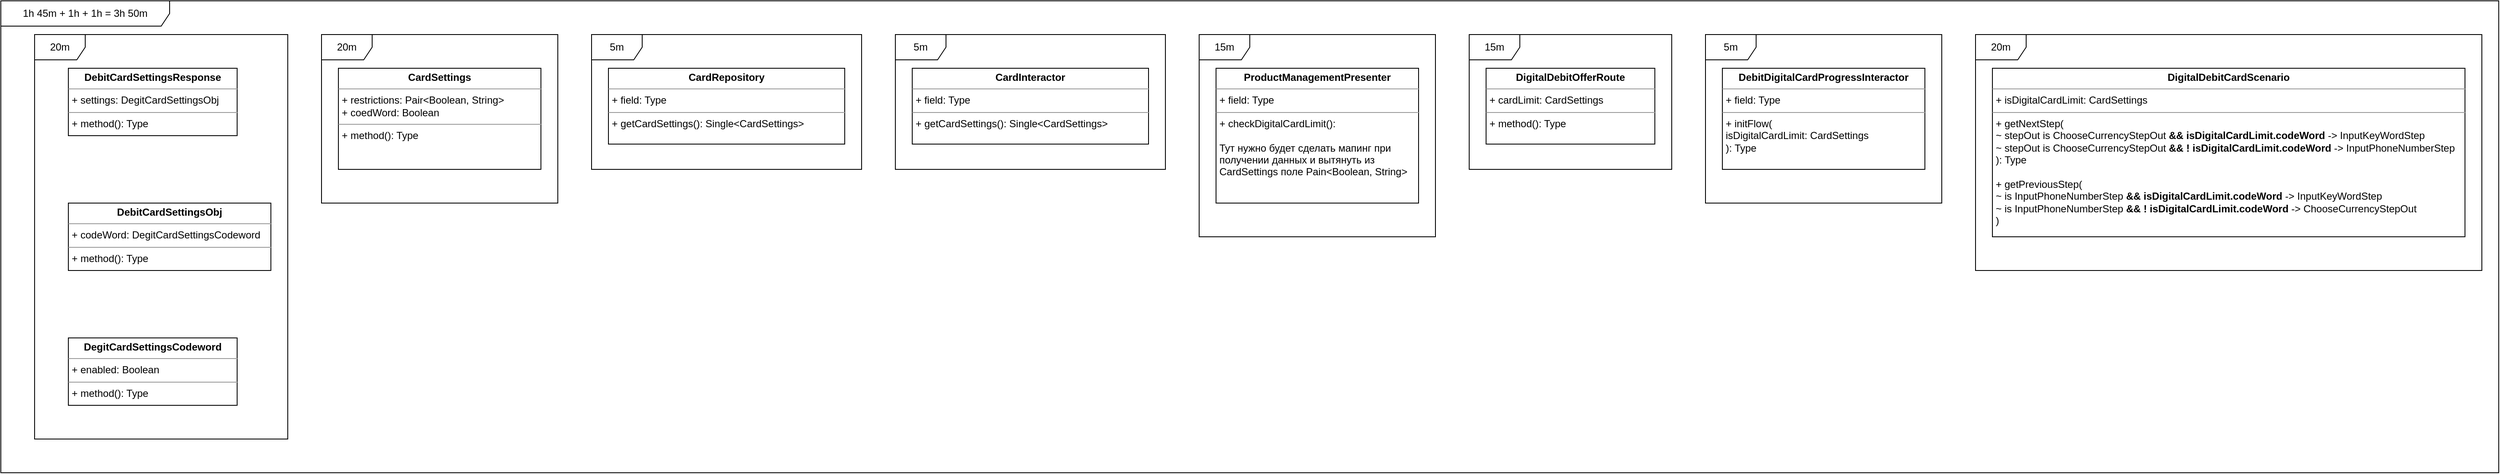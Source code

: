 <mxfile version="15.8.3" type="github">
  <diagram id="AHUYyGF5CXVSRj4vwZ1q" name="Page-1">
    <mxGraphModel dx="813" dy="441" grid="1" gridSize="10" guides="1" tooltips="1" connect="1" arrows="1" fold="1" page="1" pageScale="1" pageWidth="850" pageHeight="1100" math="0" shadow="0">
      <root>
        <mxCell id="0" />
        <mxCell id="1" parent="0" />
        <mxCell id="fhfVND5djg5tMZHREXdb-1" value="&lt;p style=&quot;margin: 0px ; margin-top: 4px ; text-align: center&quot;&gt;&lt;b&gt;DebitCardSettingsResponse&lt;/b&gt;&lt;/p&gt;&lt;hr size=&quot;1&quot;&gt;&lt;p style=&quot;margin: 0px ; margin-left: 4px&quot;&gt;+ settings: DegitCardSettingsObj&lt;/p&gt;&lt;hr size=&quot;1&quot;&gt;&lt;p style=&quot;margin: 0px ; margin-left: 4px&quot;&gt;+ method(): Type&lt;/p&gt;" style="verticalAlign=top;align=left;overflow=fill;fontSize=12;fontFamily=Helvetica;html=1;" vertex="1" parent="1">
          <mxGeometry x="80" y="160" width="200" height="80" as="geometry" />
        </mxCell>
        <mxCell id="fhfVND5djg5tMZHREXdb-2" value="&lt;p style=&quot;margin: 0px ; margin-top: 4px ; text-align: center&quot;&gt;&lt;b&gt;DebitCardSettingsObj&lt;/b&gt;&lt;/p&gt;&lt;hr size=&quot;1&quot;&gt;&lt;p style=&quot;margin: 0px ; margin-left: 4px&quot;&gt;+ codeWord: DegitCardSettingsCodeword&lt;/p&gt;&lt;hr size=&quot;1&quot;&gt;&lt;p style=&quot;margin: 0px ; margin-left: 4px&quot;&gt;+ method(): Type&lt;/p&gt;" style="verticalAlign=top;align=left;overflow=fill;fontSize=12;fontFamily=Helvetica;html=1;" vertex="1" parent="1">
          <mxGeometry x="80" y="320" width="240" height="80" as="geometry" />
        </mxCell>
        <mxCell id="fhfVND5djg5tMZHREXdb-3" value="&lt;p style=&quot;margin: 0px ; margin-top: 4px ; text-align: center&quot;&gt;&lt;b&gt;DegitCardSettingsCodeword&lt;/b&gt;&lt;/p&gt;&lt;hr size=&quot;1&quot;&gt;&lt;p style=&quot;margin: 0px ; margin-left: 4px&quot;&gt;+ enabled: Boolean&lt;/p&gt;&lt;hr size=&quot;1&quot;&gt;&lt;p style=&quot;margin: 0px ; margin-left: 4px&quot;&gt;+ method(): Type&lt;/p&gt;" style="verticalAlign=top;align=left;overflow=fill;fontSize=12;fontFamily=Helvetica;html=1;" vertex="1" parent="1">
          <mxGeometry x="80" y="480" width="200" height="80" as="geometry" />
        </mxCell>
        <mxCell id="fhfVND5djg5tMZHREXdb-4" value="&lt;p style=&quot;margin: 0px ; margin-top: 4px ; text-align: center&quot;&gt;&lt;b&gt;CardSettings&lt;/b&gt;&lt;/p&gt;&lt;hr size=&quot;1&quot;&gt;&lt;p style=&quot;margin: 0px ; margin-left: 4px&quot;&gt;+ restrictions: Pair&amp;lt;Boolean, String&amp;gt;&lt;/p&gt;&lt;p style=&quot;margin: 0px ; margin-left: 4px&quot;&gt;+ coedWord: Boolean&lt;br&gt;&lt;/p&gt;&lt;hr size=&quot;1&quot;&gt;&lt;p style=&quot;margin: 0px ; margin-left: 4px&quot;&gt;+ method(): Type&lt;/p&gt;" style="verticalAlign=top;align=left;overflow=fill;fontSize=12;fontFamily=Helvetica;html=1;" vertex="1" parent="1">
          <mxGeometry x="400" y="160" width="240" height="120" as="geometry" />
        </mxCell>
        <mxCell id="fhfVND5djg5tMZHREXdb-5" value="&lt;p style=&quot;margin: 0px ; margin-top: 4px ; text-align: center&quot;&gt;&lt;b&gt;CardRepository&lt;/b&gt;&lt;/p&gt;&lt;hr size=&quot;1&quot;&gt;&lt;p style=&quot;margin: 0px ; margin-left: 4px&quot;&gt;+ field: Type&lt;/p&gt;&lt;hr size=&quot;1&quot;&gt;&lt;p style=&quot;margin: 0px ; margin-left: 4px&quot;&gt;+ getCardSettings(): Single&amp;lt;CardSettings&amp;gt;&lt;/p&gt;" style="verticalAlign=top;align=left;overflow=fill;fontSize=12;fontFamily=Helvetica;html=1;" vertex="1" parent="1">
          <mxGeometry x="720" y="160" width="280" height="90" as="geometry" />
        </mxCell>
        <mxCell id="fhfVND5djg5tMZHREXdb-6" value="&lt;p style=&quot;margin: 0px ; margin-top: 4px ; text-align: center&quot;&gt;&lt;b&gt;CardInteractor&lt;/b&gt;&lt;/p&gt;&lt;hr size=&quot;1&quot;&gt;&lt;p style=&quot;margin: 0px ; margin-left: 4px&quot;&gt;+ field: Type&lt;/p&gt;&lt;hr size=&quot;1&quot;&gt;&lt;p style=&quot;margin: 0px ; margin-left: 4px&quot;&gt;+ getCardSettings(): Single&amp;lt;CardSettings&amp;gt;&lt;/p&gt;" style="verticalAlign=top;align=left;overflow=fill;fontSize=12;fontFamily=Helvetica;html=1;" vertex="1" parent="1">
          <mxGeometry x="1080" y="160" width="280" height="90" as="geometry" />
        </mxCell>
        <mxCell id="fhfVND5djg5tMZHREXdb-7" value="&lt;p style=&quot;margin: 0px ; margin-top: 4px ; text-align: center&quot;&gt;&lt;b&gt;ProductManagementPresenter&lt;/b&gt;&lt;/p&gt;&lt;hr size=&quot;1&quot;&gt;&lt;p style=&quot;margin: 0px ; margin-left: 4px&quot;&gt;+ field: Type&lt;/p&gt;&lt;hr size=&quot;1&quot;&gt;&lt;p style=&quot;margin: 0px ; margin-left: 4px&quot;&gt;+ checkDigitalCardLimit():&lt;/p&gt;&lt;p style=&quot;margin: 0px ; margin-left: 4px&quot;&gt;&lt;br&gt;&lt;/p&gt;&lt;p style=&quot;margin: 0px ; margin-left: 4px&quot;&gt;Тут нужно будет сделать мапинг при &lt;br&gt;&lt;/p&gt;&lt;p style=&quot;margin: 0px ; margin-left: 4px&quot;&gt;получении данных и вытянуть из &lt;br&gt;&lt;/p&gt;&lt;p style=&quot;margin: 0px ; margin-left: 4px&quot;&gt;CardSettings поле Pain&amp;lt;Boolean, String&amp;gt;&lt;br&gt;&lt;/p&gt;" style="verticalAlign=top;align=left;overflow=fill;fontSize=12;fontFamily=Helvetica;html=1;" vertex="1" parent="1">
          <mxGeometry x="1440" y="160" width="240" height="160" as="geometry" />
        </mxCell>
        <mxCell id="fhfVND5djg5tMZHREXdb-8" value="&lt;p style=&quot;margin: 0px ; margin-top: 4px ; text-align: center&quot;&gt;&lt;b&gt;DigitalDebitOfferRoute&lt;/b&gt;&lt;/p&gt;&lt;hr size=&quot;1&quot;&gt;&lt;p style=&quot;margin: 0px ; margin-left: 4px&quot;&gt;+ cardLimit: CardSettings&lt;/p&gt;&lt;hr size=&quot;1&quot;&gt;&lt;p style=&quot;margin: 0px ; margin-left: 4px&quot;&gt;+ method(): Type&lt;/p&gt;" style="verticalAlign=top;align=left;overflow=fill;fontSize=12;fontFamily=Helvetica;html=1;" vertex="1" parent="1">
          <mxGeometry x="1760" y="160" width="200" height="90" as="geometry" />
        </mxCell>
        <mxCell id="fhfVND5djg5tMZHREXdb-9" value="&lt;p style=&quot;margin: 0px ; margin-top: 4px ; text-align: center&quot;&gt;&lt;b&gt;DebitDigitalCardProgressInteractor&lt;/b&gt;&lt;/p&gt;&lt;hr size=&quot;1&quot;&gt;&lt;p style=&quot;margin: 0px ; margin-left: 4px&quot;&gt;+ field: Type&lt;/p&gt;&lt;hr size=&quot;1&quot;&gt;&lt;p style=&quot;margin: 0px ; margin-left: 4px&quot;&gt;+ initFlow(&lt;/p&gt;&lt;p style=&quot;margin: 0px ; margin-left: 4px&quot;&gt;isDigitalCardLimit: CardSettings&lt;br&gt;&lt;/p&gt;&lt;p style=&quot;margin: 0px ; margin-left: 4px&quot;&gt;): Type&lt;/p&gt;" style="verticalAlign=top;align=left;overflow=fill;fontSize=12;fontFamily=Helvetica;html=1;" vertex="1" parent="1">
          <mxGeometry x="2040" y="160" width="240" height="120" as="geometry" />
        </mxCell>
        <mxCell id="fhfVND5djg5tMZHREXdb-10" value="&lt;p style=&quot;margin: 0px ; margin-top: 4px ; text-align: center&quot;&gt;&lt;b&gt;DigitalDebitCardScenario&lt;/b&gt;&lt;/p&gt;&lt;hr size=&quot;1&quot;&gt;&lt;p style=&quot;margin: 0px ; margin-left: 4px&quot;&gt;+ isDigitalCardLimit: CardSettings&lt;/p&gt;&lt;hr size=&quot;1&quot;&gt;&lt;p style=&quot;margin: 0px ; margin-left: 4px&quot;&gt;+ getNextStep(&lt;/p&gt;&lt;p style=&quot;margin: 0px ; margin-left: 4px&quot;&gt;~ stepOut is ChooseCurrencyStepOut &lt;b&gt;&amp;amp;&amp;amp; isDigitalCardLimit.codeWord&lt;/b&gt; -&amp;gt; InputKeyWordStep&lt;/p&gt;&lt;p style=&quot;margin: 0px ; margin-left: 4px&quot;&gt;~ stepOut is ChooseCurrencyStepOut&lt;b&gt; &amp;amp;&amp;amp; ! isDigitalCardLimit.codeWord&lt;/b&gt; -&amp;gt; InputPhoneNumberStep&lt;br&gt;&lt;/p&gt;&lt;p style=&quot;margin: 0px ; margin-left: 4px&quot;&gt;): Type&lt;/p&gt;&lt;p style=&quot;margin: 0px ; margin-left: 4px&quot;&gt;&lt;br&gt;&lt;/p&gt;&lt;p style=&quot;margin: 0px ; margin-left: 4px&quot;&gt;+ getPreviousStep(&lt;/p&gt;&lt;p style=&quot;margin: 0px ; margin-left: 4px&quot;&gt;~ is InputPhoneNumberStep &lt;b&gt;&amp;amp;&amp;amp;&lt;/b&gt; &lt;b&gt;isDigitalCardLimit.codeWord&lt;/b&gt; -&amp;gt; InputKeyWordStep&lt;/p&gt;&lt;p style=&quot;margin: 0px ; margin-left: 4px&quot;&gt;~ is InputPhoneNumberStep &lt;b&gt;&amp;amp;&amp;amp; ! isDigitalCardLimit.codeWord&lt;/b&gt; -&amp;gt; ChooseCurrencyStepOut&lt;br&gt;&lt;/p&gt;&lt;p style=&quot;margin: 0px ; margin-left: 4px&quot;&gt;)&lt;br&gt;&lt;/p&gt;" style="verticalAlign=top;align=left;overflow=fill;fontSize=12;fontFamily=Helvetica;html=1;" vertex="1" parent="1">
          <mxGeometry x="2360" y="160" width="560" height="200" as="geometry" />
        </mxCell>
        <mxCell id="fhfVND5djg5tMZHREXdb-11" value="20m" style="shape=umlFrame;whiteSpace=wrap;html=1;" vertex="1" parent="1">
          <mxGeometry x="40" y="120" width="300" height="480" as="geometry" />
        </mxCell>
        <mxCell id="fhfVND5djg5tMZHREXdb-12" value="20m" style="shape=umlFrame;whiteSpace=wrap;html=1;" vertex="1" parent="1">
          <mxGeometry x="380" y="120" width="280" height="200" as="geometry" />
        </mxCell>
        <mxCell id="fhfVND5djg5tMZHREXdb-13" value="5m" style="shape=umlFrame;whiteSpace=wrap;html=1;" vertex="1" parent="1">
          <mxGeometry x="700" y="120" width="320" height="160" as="geometry" />
        </mxCell>
        <mxCell id="fhfVND5djg5tMZHREXdb-14" value="5m" style="shape=umlFrame;whiteSpace=wrap;html=1;" vertex="1" parent="1">
          <mxGeometry x="1060" y="120" width="320" height="160" as="geometry" />
        </mxCell>
        <mxCell id="fhfVND5djg5tMZHREXdb-15" value="15m" style="shape=umlFrame;whiteSpace=wrap;html=1;" vertex="1" parent="1">
          <mxGeometry x="1420" y="120" width="280" height="240" as="geometry" />
        </mxCell>
        <mxCell id="fhfVND5djg5tMZHREXdb-16" value="15m" style="shape=umlFrame;whiteSpace=wrap;html=1;" vertex="1" parent="1">
          <mxGeometry x="1740" y="120" width="240" height="160" as="geometry" />
        </mxCell>
        <mxCell id="fhfVND5djg5tMZHREXdb-17" value="5m" style="shape=umlFrame;whiteSpace=wrap;html=1;" vertex="1" parent="1">
          <mxGeometry x="2020" y="120" width="280" height="200" as="geometry" />
        </mxCell>
        <mxCell id="fhfVND5djg5tMZHREXdb-18" value="20m" style="shape=umlFrame;whiteSpace=wrap;html=1;" vertex="1" parent="1">
          <mxGeometry x="2340" y="120" width="600" height="280" as="geometry" />
        </mxCell>
        <mxCell id="fhfVND5djg5tMZHREXdb-19" value="1h 45m + 1h + 1h = 3h 50m" style="shape=umlFrame;whiteSpace=wrap;html=1;width=200;height=30;" vertex="1" parent="1">
          <mxGeometry y="80" width="2960" height="560" as="geometry" />
        </mxCell>
      </root>
    </mxGraphModel>
  </diagram>
</mxfile>

